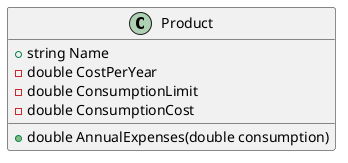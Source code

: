 @startuml product_basic
class Product {
	+ string Name
  - double CostPerYear
  - double ConsumptionLimit
  - double ConsumptionCost
  + double AnnualExpenses(double consumption)
}
@enduml